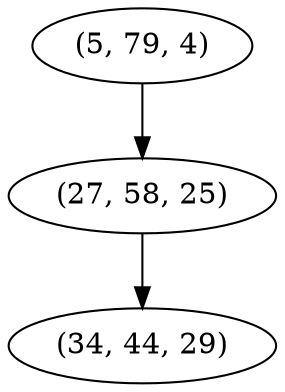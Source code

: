 digraph tree {
    "(5, 79, 4)";
    "(27, 58, 25)";
    "(34, 44, 29)";
    "(5, 79, 4)" -> "(27, 58, 25)";
    "(27, 58, 25)" -> "(34, 44, 29)";
}
